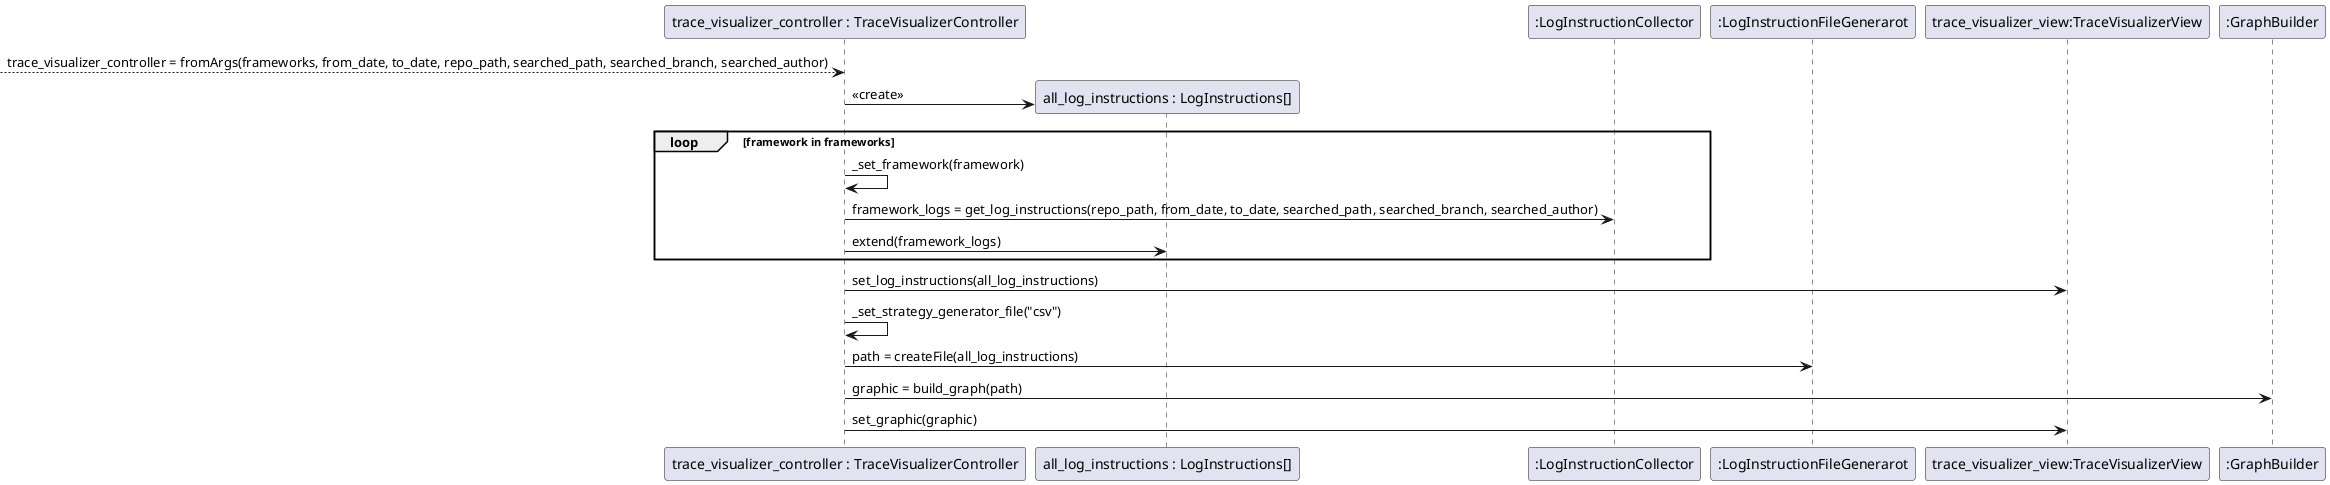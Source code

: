 @startuml TraceVisualizerController

participant "trace_visualizer_controller : TraceVisualizerController" as tvc
participant "all_log_instructions : LogInstructions[]" as all
participant ":LogInstructionCollector" as lic
participant ":LogInstructionFileGenerarot" as lifg
participant "trace_visualizer_view:TraceVisualizerView" as tvv
participant ":GraphBuilder" as gb


--> tvc : trace_visualizer_controller = fromArgs(frameworks, from_date, to_date, repo_path, searched_path, searched_branch, searched_author)
tvc -> all ** : <<create>>
loop framework in frameworks
    tvc -> tvc : _set_framework(framework)
    tvc -> lic : framework_logs = get_log_instructions(repo_path, from_date, to_date, searched_path, searched_branch, searched_author)
    tvc -> all : extend(framework_logs)
end
tvc -> tvv : set_log_instructions(all_log_instructions)
tvc -> tvc : _set_strategy_generator_file("csv")
tvc -> lifg : path = createFile(all_log_instructions)
tvc -> gb : graphic = build_graph(path)
tvc -> tvv : set_graphic(graphic)
@enduml

@startuml CsvFileGenerator
participant ":CsvFileGenerator" as cfg
participant "data:dict{index,instruction,date,type}" as data
participant "index_map:int[]" as index
participant ":csv" as csv
participant "writer:Writer" as writer
-> cfg : csvPath = createFile(self, log_instructions)
cfg -> data ** : <<create>>
cfg -> index ** : <<create>>
loop log in log_instructions
    cfg -> index : index = len(index_map) + 1
    cfg -> index : index_map[index] = index
    loop modification in log.modifications
    cfg -> data : append({'index': index_map[index], 'instruction': log.instruction, 'date': modification.date, 'type': modification.type})
    end
end

cfg -> cfg : csvfile = open('./files/graphData.csv', 'w', newline='') 
cfg -> csv : writer = csv.writer(csvfile)
cfg -> writer : writerow(['index', 'instruction', 'date', 'type'])
loop row in date :
    cfg -> writer : writerow([row['index'], row['instruction'], row['date'], row['type']])
end
@enduml